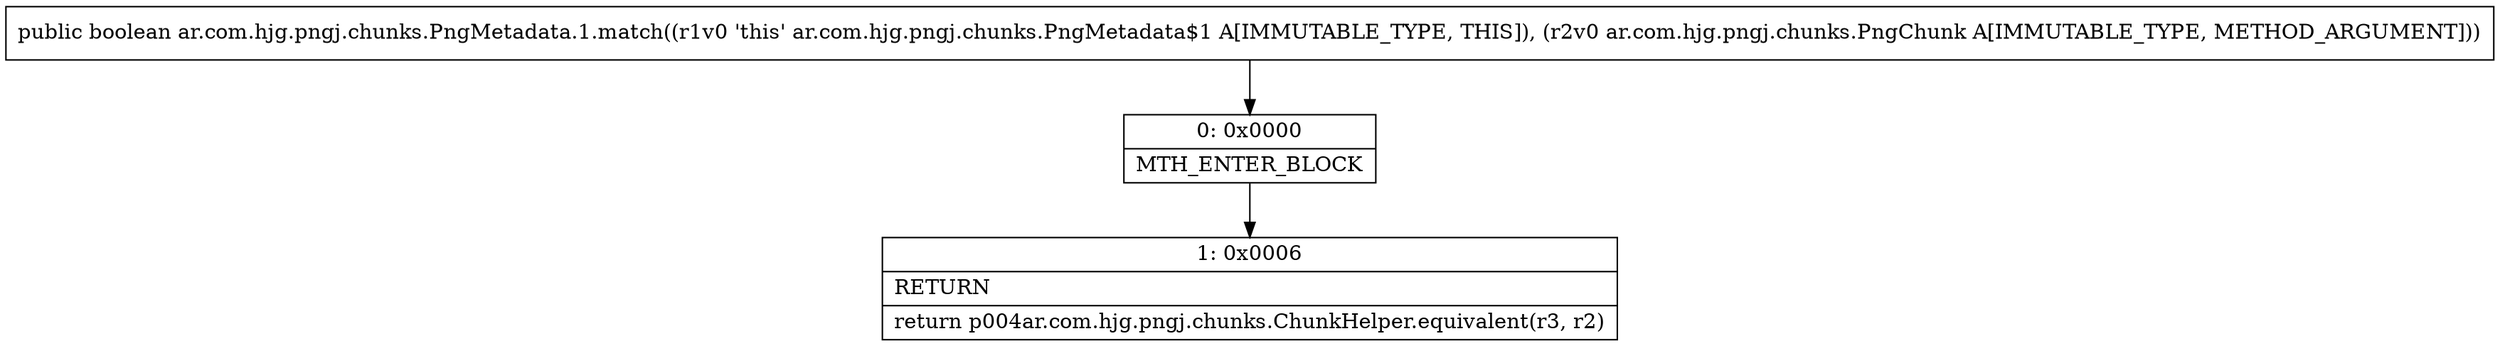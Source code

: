 digraph "CFG forar.com.hjg.pngj.chunks.PngMetadata.1.match(Lar\/com\/hjg\/pngj\/chunks\/PngChunk;)Z" {
Node_0 [shape=record,label="{0\:\ 0x0000|MTH_ENTER_BLOCK\l}"];
Node_1 [shape=record,label="{1\:\ 0x0006|RETURN\l|return p004ar.com.hjg.pngj.chunks.ChunkHelper.equivalent(r3, r2)\l}"];
MethodNode[shape=record,label="{public boolean ar.com.hjg.pngj.chunks.PngMetadata.1.match((r1v0 'this' ar.com.hjg.pngj.chunks.PngMetadata$1 A[IMMUTABLE_TYPE, THIS]), (r2v0 ar.com.hjg.pngj.chunks.PngChunk A[IMMUTABLE_TYPE, METHOD_ARGUMENT])) }"];
MethodNode -> Node_0;
Node_0 -> Node_1;
}

